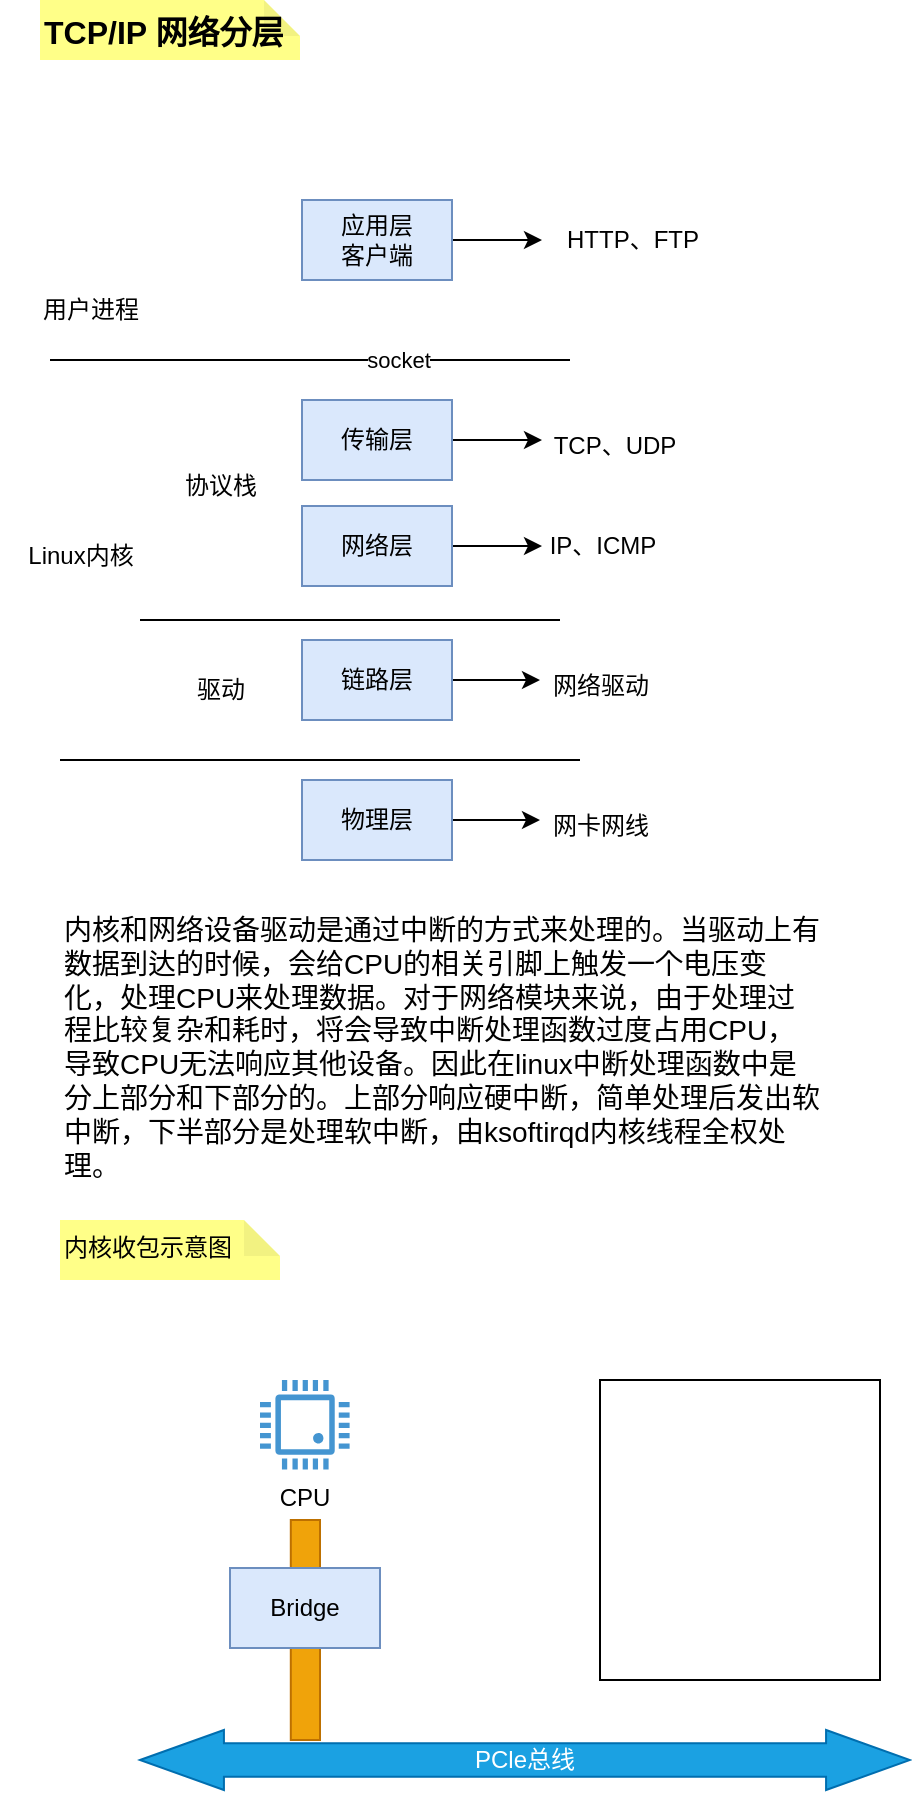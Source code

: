 <mxfile version="24.6.4" type="github">
  <diagram name="第 1 页" id="lCkcz3Zl63JNi4f7n_hy">
    <mxGraphModel dx="794" dy="420" grid="1" gridSize="10" guides="1" tooltips="1" connect="1" arrows="1" fold="1" page="1" pageScale="1" pageWidth="827" pageHeight="1169" math="0" shadow="0">
      <root>
        <mxCell id="0" />
        <mxCell id="1" parent="0" />
        <mxCell id="bQfD7yy9uqaKVajtqMiU-43" value="" style="rounded=0;whiteSpace=wrap;html=1;fillColor=#f0a30a;strokeColor=#BD7000;fontColor=#000000;" vertex="1" parent="1">
          <mxGeometry x="155.4" y="790" width="14.6" height="110" as="geometry" />
        </mxCell>
        <mxCell id="bQfD7yy9uqaKVajtqMiU-1" value="TCP/IP 网络分层" style="shape=note;whiteSpace=wrap;html=1;backgroundOutline=1;darkOpacity=0.05;fillColor=#ffff88;strokeColor=none;horizontal=1;align=left;verticalAlign=top;size=18;fontSize=16;fontStyle=1" vertex="1" parent="1">
          <mxGeometry x="30" y="30" width="130" height="30" as="geometry" />
        </mxCell>
        <mxCell id="bQfD7yy9uqaKVajtqMiU-6" style="edgeStyle=orthogonalEdgeStyle;rounded=0;orthogonalLoop=1;jettySize=auto;html=1;" edge="1" parent="1" source="bQfD7yy9uqaKVajtqMiU-3">
          <mxGeometry relative="1" as="geometry">
            <mxPoint x="281" y="150" as="targetPoint" />
          </mxGeometry>
        </mxCell>
        <mxCell id="bQfD7yy9uqaKVajtqMiU-3" value="应用层&lt;div&gt;客户端&lt;/div&gt;" style="rounded=0;whiteSpace=wrap;html=1;align=center;verticalAlign=middle;fillColor=#dae8fc;strokeColor=#6c8ebf;" vertex="1" parent="1">
          <mxGeometry x="161" y="130" width="75" height="40" as="geometry" />
        </mxCell>
        <mxCell id="bQfD7yy9uqaKVajtqMiU-4" value="" style="endArrow=none;html=1;rounded=0;" edge="1" parent="1">
          <mxGeometry width="50" height="50" relative="1" as="geometry">
            <mxPoint x="80" y="340" as="sourcePoint" />
            <mxPoint x="290" y="340" as="targetPoint" />
          </mxGeometry>
        </mxCell>
        <mxCell id="bQfD7yy9uqaKVajtqMiU-7" value="HTTP、FTP" style="text;html=1;align=center;verticalAlign=middle;resizable=0;points=[];autosize=1;strokeColor=none;fillColor=none;" vertex="1" parent="1">
          <mxGeometry x="281" y="135" width="90" height="30" as="geometry" />
        </mxCell>
        <mxCell id="bQfD7yy9uqaKVajtqMiU-8" value="用户进程" style="text;html=1;align=center;verticalAlign=middle;resizable=0;points=[];autosize=1;strokeColor=none;fillColor=none;" vertex="1" parent="1">
          <mxGeometry x="20" y="170" width="70" height="30" as="geometry" />
        </mxCell>
        <mxCell id="bQfD7yy9uqaKVajtqMiU-9" value="Linux内核" style="text;html=1;align=center;verticalAlign=middle;resizable=0;points=[];autosize=1;strokeColor=none;fillColor=none;" vertex="1" parent="1">
          <mxGeometry x="10" y="293" width="80" height="30" as="geometry" />
        </mxCell>
        <mxCell id="bQfD7yy9uqaKVajtqMiU-18" style="edgeStyle=orthogonalEdgeStyle;rounded=0;orthogonalLoop=1;jettySize=auto;html=1;" edge="1" parent="1" source="bQfD7yy9uqaKVajtqMiU-11">
          <mxGeometry relative="1" as="geometry">
            <mxPoint x="281" y="250" as="targetPoint" />
          </mxGeometry>
        </mxCell>
        <mxCell id="bQfD7yy9uqaKVajtqMiU-11" value="传输层" style="rounded=0;whiteSpace=wrap;html=1;align=center;verticalAlign=middle;fillColor=#dae8fc;strokeColor=#6c8ebf;" vertex="1" parent="1">
          <mxGeometry x="161" y="230" width="75" height="40" as="geometry" />
        </mxCell>
        <mxCell id="bQfD7yy9uqaKVajtqMiU-20" value="" style="edgeStyle=orthogonalEdgeStyle;rounded=0;orthogonalLoop=1;jettySize=auto;html=1;" edge="1" parent="1" source="bQfD7yy9uqaKVajtqMiU-12">
          <mxGeometry relative="1" as="geometry">
            <mxPoint x="281" y="303" as="targetPoint" />
          </mxGeometry>
        </mxCell>
        <mxCell id="bQfD7yy9uqaKVajtqMiU-12" value="网络层" style="rounded=0;whiteSpace=wrap;html=1;align=center;verticalAlign=middle;fillColor=#dae8fc;strokeColor=#6c8ebf;" vertex="1" parent="1">
          <mxGeometry x="161" y="283" width="75" height="40" as="geometry" />
        </mxCell>
        <mxCell id="bQfD7yy9uqaKVajtqMiU-28" style="edgeStyle=orthogonalEdgeStyle;rounded=0;orthogonalLoop=1;jettySize=auto;html=1;" edge="1" parent="1" source="bQfD7yy9uqaKVajtqMiU-13">
          <mxGeometry relative="1" as="geometry">
            <mxPoint x="280" y="370" as="targetPoint" />
          </mxGeometry>
        </mxCell>
        <mxCell id="bQfD7yy9uqaKVajtqMiU-13" value="链路层" style="rounded=0;whiteSpace=wrap;html=1;align=center;verticalAlign=middle;fillColor=#dae8fc;strokeColor=#6c8ebf;" vertex="1" parent="1">
          <mxGeometry x="161" y="350" width="75" height="40" as="geometry" />
        </mxCell>
        <mxCell id="bQfD7yy9uqaKVajtqMiU-30" style="edgeStyle=orthogonalEdgeStyle;rounded=0;orthogonalLoop=1;jettySize=auto;html=1;" edge="1" parent="1" source="bQfD7yy9uqaKVajtqMiU-14">
          <mxGeometry relative="1" as="geometry">
            <mxPoint x="280" y="440" as="targetPoint" />
          </mxGeometry>
        </mxCell>
        <mxCell id="bQfD7yy9uqaKVajtqMiU-14" value="物理层" style="rounded=0;whiteSpace=wrap;html=1;align=center;verticalAlign=middle;fillColor=#dae8fc;strokeColor=#6c8ebf;" vertex="1" parent="1">
          <mxGeometry x="161" y="420" width="75" height="40" as="geometry" />
        </mxCell>
        <mxCell id="bQfD7yy9uqaKVajtqMiU-15" value="" style="endArrow=none;html=1;rounded=0;" edge="1" parent="1">
          <mxGeometry width="50" height="50" relative="1" as="geometry">
            <mxPoint x="35" y="210" as="sourcePoint" />
            <mxPoint x="295" y="210" as="targetPoint" />
          </mxGeometry>
        </mxCell>
        <mxCell id="bQfD7yy9uqaKVajtqMiU-16" value="socket" style="edgeLabel;html=1;align=center;verticalAlign=middle;resizable=0;points=[];" vertex="1" connectable="0" parent="bQfD7yy9uqaKVajtqMiU-15">
          <mxGeometry x="-0.223" y="-3" relative="1" as="geometry">
            <mxPoint x="73" y="-3" as="offset" />
          </mxGeometry>
        </mxCell>
        <mxCell id="bQfD7yy9uqaKVajtqMiU-19" value="TCP、UDP" style="text;html=1;align=center;verticalAlign=middle;resizable=0;points=[];autosize=1;strokeColor=none;fillColor=none;" vertex="1" parent="1">
          <mxGeometry x="277" y="238" width="80" height="30" as="geometry" />
        </mxCell>
        <mxCell id="bQfD7yy9uqaKVajtqMiU-21" value="IP、ICMP" style="text;html=1;align=center;verticalAlign=middle;resizable=0;points=[];autosize=1;strokeColor=none;fillColor=none;" vertex="1" parent="1">
          <mxGeometry x="271" y="288" width="80" height="30" as="geometry" />
        </mxCell>
        <mxCell id="bQfD7yy9uqaKVajtqMiU-22" value="" style="endArrow=none;html=1;rounded=0;" edge="1" parent="1">
          <mxGeometry width="50" height="50" relative="1" as="geometry">
            <mxPoint x="40" y="410" as="sourcePoint" />
            <mxPoint x="300" y="410" as="targetPoint" />
          </mxGeometry>
        </mxCell>
        <mxCell id="bQfD7yy9uqaKVajtqMiU-24" value="协议栈" style="text;html=1;align=center;verticalAlign=middle;resizable=0;points=[];autosize=1;strokeColor=none;fillColor=none;" vertex="1" parent="1">
          <mxGeometry x="90" y="258" width="60" height="30" as="geometry" />
        </mxCell>
        <mxCell id="bQfD7yy9uqaKVajtqMiU-25" value="驱动" style="text;html=1;align=center;verticalAlign=middle;resizable=0;points=[];autosize=1;strokeColor=none;fillColor=none;" vertex="1" parent="1">
          <mxGeometry x="95" y="360" width="50" height="30" as="geometry" />
        </mxCell>
        <mxCell id="bQfD7yy9uqaKVajtqMiU-29" value="网络驱动" style="text;html=1;align=center;verticalAlign=middle;resizable=0;points=[];autosize=1;strokeColor=none;fillColor=none;" vertex="1" parent="1">
          <mxGeometry x="275" y="358" width="70" height="30" as="geometry" />
        </mxCell>
        <mxCell id="bQfD7yy9uqaKVajtqMiU-31" value="网卡网线" style="text;html=1;align=center;verticalAlign=middle;resizable=0;points=[];autosize=1;strokeColor=none;fillColor=none;" vertex="1" parent="1">
          <mxGeometry x="275" y="428" width="70" height="30" as="geometry" />
        </mxCell>
        <mxCell id="bQfD7yy9uqaKVajtqMiU-33" value="内核和网络设备驱动是通过中断的方式来处理的。当驱动上有数据到达的时候，会给CPU的相关引脚上触发一个电压变化，处理CPU来处理数据。对于网络模块来说，由于处理过程比较复杂和耗时，将会导致中断处理函数过度占用CPU，导致CPU无法响应其他设备。因此在linux中断处理函数中是分上部分和下部分的。上部分响应硬中断，简单处理后发出软中断，下半部分是处理软中断，由ksoftirqd内核线程全权处理。" style="text;html=1;align=left;verticalAlign=top;whiteSpace=wrap;rounded=0;fontSize=14;" vertex="1" parent="1">
          <mxGeometry x="40" y="480" width="380" height="150" as="geometry" />
        </mxCell>
        <mxCell id="bQfD7yy9uqaKVajtqMiU-35" value="内核收包示意图" style="shape=note;whiteSpace=wrap;html=1;backgroundOutline=1;darkOpacity=0.05;fillColor=#ffff88;strokeColor=none;horizontal=1;align=left;verticalAlign=top;size=18;" vertex="1" parent="1">
          <mxGeometry x="40" y="640" width="110" height="30" as="geometry" />
        </mxCell>
        <mxCell id="bQfD7yy9uqaKVajtqMiU-36" value="CPU" style="pointerEvents=1;shadow=0;dashed=0;html=1;strokeColor=none;fillColor=#4495D1;labelPosition=center;verticalLabelPosition=bottom;verticalAlign=top;align=center;outlineConnect=0;shape=mxgraph.veeam.cpu;" vertex="1" parent="1">
          <mxGeometry x="140" y="720" width="44.8" height="44.8" as="geometry" />
        </mxCell>
        <mxCell id="bQfD7yy9uqaKVajtqMiU-37" value="PCle总线" style="shape=doubleArrow;whiteSpace=wrap;html=1;arrowWidth=0.556;arrowSize=0.109;fillColor=#1ba1e2;strokeColor=#006EAF;fontColor=#ffffff;" vertex="1" parent="1">
          <mxGeometry x="80" y="895" width="385" height="30" as="geometry" />
        </mxCell>
        <mxCell id="bQfD7yy9uqaKVajtqMiU-38" value="Bridge" style="rounded=0;whiteSpace=wrap;html=1;align=center;verticalAlign=middle;fillColor=#dae8fc;strokeColor=#6c8ebf;" vertex="1" parent="1">
          <mxGeometry x="125" y="814" width="75" height="40" as="geometry" />
        </mxCell>
        <mxCell id="bQfD7yy9uqaKVajtqMiU-44" value="" style="rounded=0;whiteSpace=wrap;html=1;align=center;verticalAlign=middle;" vertex="1" parent="1">
          <mxGeometry x="310" y="720" width="140" height="150" as="geometry" />
        </mxCell>
        <mxCell id="bQfD7yy9uqaKVajtqMiU-45" value="" style="endArrow=none;html=1;rounded=0;" edge="1" parent="1" target="bQfD7yy9uqaKVajtqMiU-44">
          <mxGeometry width="50" height="50" relative="1" as="geometry">
            <mxPoint x="310" y="810" as="sourcePoint" />
            <mxPoint x="360" y="760" as="targetPoint" />
          </mxGeometry>
        </mxCell>
      </root>
    </mxGraphModel>
  </diagram>
</mxfile>
